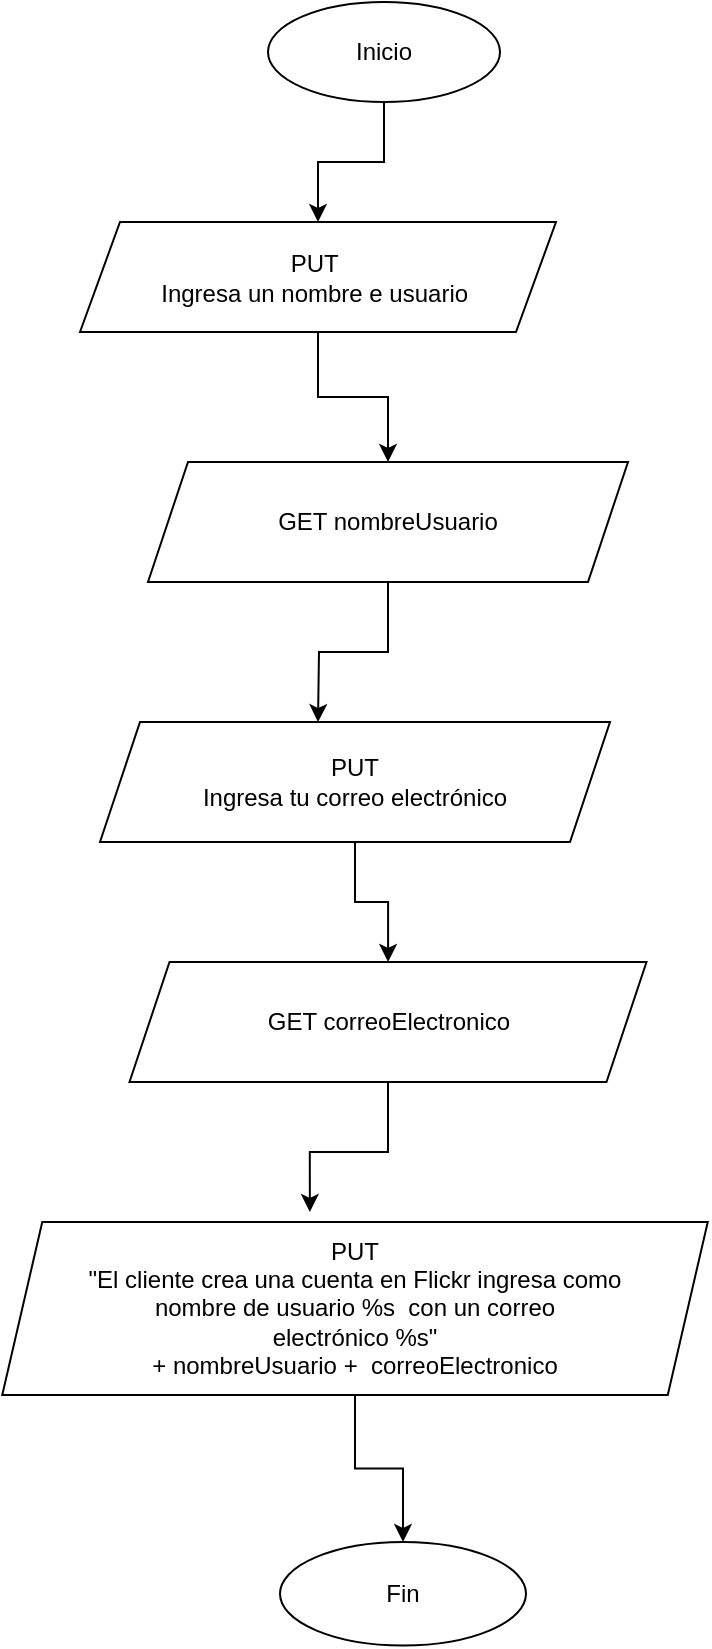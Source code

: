 <mxfile version="14.2.9" type="device"><diagram id="Prj9babpYISe47-u5gHf" name="Page-1"><mxGraphModel dx="946" dy="662" grid="1" gridSize="10" guides="1" tooltips="1" connect="1" arrows="1" fold="1" page="1" pageScale="1" pageWidth="827" pageHeight="1169" math="0" shadow="0"><root><mxCell id="0"/><mxCell id="1" parent="0"/><mxCell id="3bUin_oKlM2zhzIvKkqB-3" value="" style="edgeStyle=orthogonalEdgeStyle;rounded=0;orthogonalLoop=1;jettySize=auto;html=1;" edge="1" parent="1" source="3bUin_oKlM2zhzIvKkqB-1" target="3bUin_oKlM2zhzIvKkqB-2"><mxGeometry relative="1" as="geometry"/></mxCell><mxCell id="3bUin_oKlM2zhzIvKkqB-1" value="Inicio" style="ellipse;whiteSpace=wrap;html=1;" vertex="1" parent="1"><mxGeometry x="354" y="10" width="116" height="50" as="geometry"/></mxCell><mxCell id="3bUin_oKlM2zhzIvKkqB-5" value="" style="edgeStyle=orthogonalEdgeStyle;rounded=0;orthogonalLoop=1;jettySize=auto;html=1;" edge="1" parent="1" source="3bUin_oKlM2zhzIvKkqB-2" target="3bUin_oKlM2zhzIvKkqB-4"><mxGeometry relative="1" as="geometry"/></mxCell><mxCell id="3bUin_oKlM2zhzIvKkqB-2" value="PUT&amp;nbsp;&lt;br&gt;Ingresa un nombre e usuario&amp;nbsp;" style="shape=parallelogram;perimeter=parallelogramPerimeter;whiteSpace=wrap;html=1;fixedSize=1;" vertex="1" parent="1"><mxGeometry x="260" y="120" width="238" height="55" as="geometry"/></mxCell><mxCell id="3bUin_oKlM2zhzIvKkqB-7" value="" style="edgeStyle=orthogonalEdgeStyle;rounded=0;orthogonalLoop=1;jettySize=auto;html=1;" edge="1" parent="1" source="3bUin_oKlM2zhzIvKkqB-4"><mxGeometry relative="1" as="geometry"><mxPoint x="379" y="370" as="targetPoint"/></mxGeometry></mxCell><mxCell id="3bUin_oKlM2zhzIvKkqB-4" value="GET nombreUsuario" style="shape=parallelogram;perimeter=parallelogramPerimeter;whiteSpace=wrap;html=1;fixedSize=1;" vertex="1" parent="1"><mxGeometry x="294" y="240" width="240" height="60" as="geometry"/></mxCell><mxCell id="3bUin_oKlM2zhzIvKkqB-29" value="" style="edgeStyle=orthogonalEdgeStyle;rounded=0;orthogonalLoop=1;jettySize=auto;html=1;" edge="1" parent="1" source="3bUin_oKlM2zhzIvKkqB-26" target="3bUin_oKlM2zhzIvKkqB-28"><mxGeometry relative="1" as="geometry"/></mxCell><mxCell id="3bUin_oKlM2zhzIvKkqB-26" value="PUT&lt;br&gt;&quot;El cliente crea una cuenta en Flickr ingresa como &lt;br&gt;nombre&amp;nbsp;de usuario %s &amp;nbsp;con un&amp;nbsp;correo&lt;br&gt;electrónico %s&quot;&lt;br&gt;&amp;nbsp;+ nombreUsuario + &amp;nbsp;correoElectronico&amp;nbsp;" style="shape=parallelogram;perimeter=parallelogramPerimeter;whiteSpace=wrap;html=1;fixedSize=1;" vertex="1" parent="1"><mxGeometry x="221.13" y="620" width="352.75" height="86.5" as="geometry"/></mxCell><mxCell id="3bUin_oKlM2zhzIvKkqB-28" value="Fin" style="ellipse;whiteSpace=wrap;html=1;" vertex="1" parent="1"><mxGeometry x="360" y="780" width="123" height="51.75" as="geometry"/></mxCell><mxCell id="3bUin_oKlM2zhzIvKkqB-40" value="" style="edgeStyle=orthogonalEdgeStyle;rounded=0;orthogonalLoop=1;jettySize=auto;html=1;" edge="1" parent="1" source="3bUin_oKlM2zhzIvKkqB-37" target="3bUin_oKlM2zhzIvKkqB-39"><mxGeometry relative="1" as="geometry"/></mxCell><mxCell id="3bUin_oKlM2zhzIvKkqB-37" value="PUT&lt;br&gt;Ingresa tu correo electrónico" style="shape=parallelogram;perimeter=parallelogramPerimeter;whiteSpace=wrap;html=1;fixedSize=1;" vertex="1" parent="1"><mxGeometry x="270" y="370" width="255" height="60" as="geometry"/></mxCell><mxCell id="3bUin_oKlM2zhzIvKkqB-41" style="edgeStyle=orthogonalEdgeStyle;rounded=0;orthogonalLoop=1;jettySize=auto;html=1;exitX=0.5;exitY=1;exitDx=0;exitDy=0;entryX=0.436;entryY=-0.058;entryDx=0;entryDy=0;entryPerimeter=0;" edge="1" parent="1" source="3bUin_oKlM2zhzIvKkqB-39" target="3bUin_oKlM2zhzIvKkqB-26"><mxGeometry relative="1" as="geometry"/></mxCell><mxCell id="3bUin_oKlM2zhzIvKkqB-39" value="GET correoElectronico" style="shape=parallelogram;perimeter=parallelogramPerimeter;whiteSpace=wrap;html=1;fixedSize=1;" vertex="1" parent="1"><mxGeometry x="284.75" y="490" width="258.5" height="60" as="geometry"/></mxCell></root></mxGraphModel></diagram></mxfile>